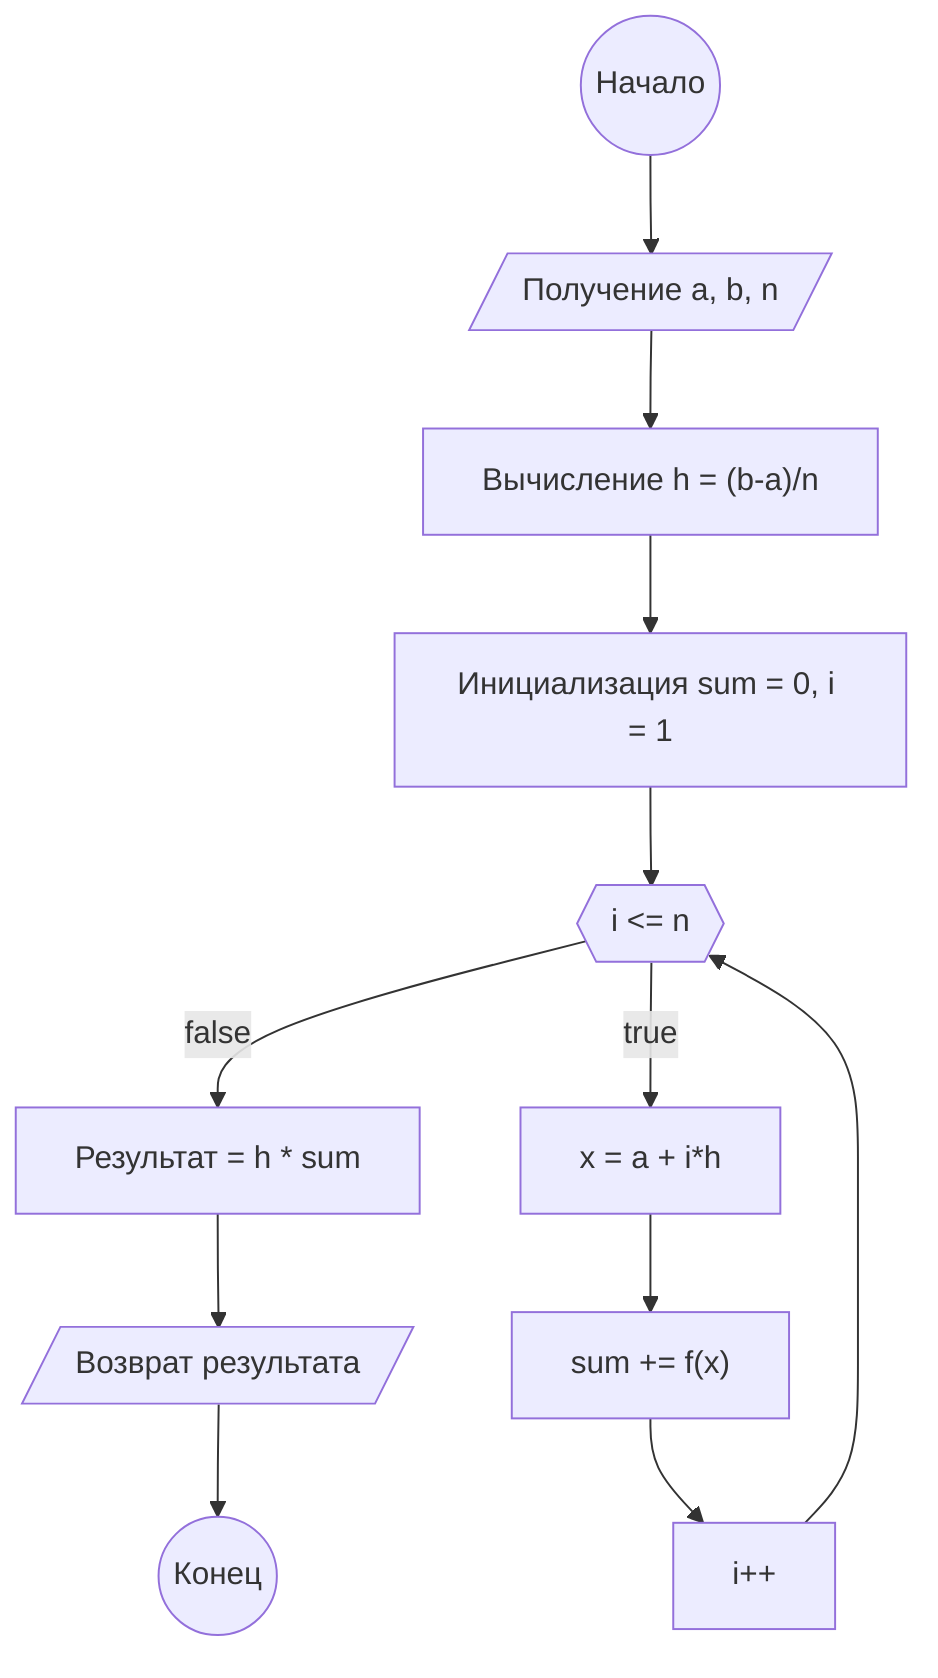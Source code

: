 flowchart TD
    A((Начало)) --> B[/"Получение a, b, n"/]
    B --> C["Вычисление h = (b-a)/n"]
    C --> D[Инициализация sum = 0, i = 1]
    D --> F{{i <= n}}
    F -->|false| J[Результат = h * sum]
    F -->|true| G[x = a + i*h]
    G --> H["sum += f(x)"]
    H --> I[i++]
    I --> F
    J --> K[/Возврат результата/]
    K --> L((Конец))